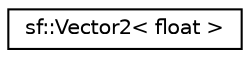 digraph "Graphical Class Hierarchy"
{
  edge [fontname="Helvetica",fontsize="10",labelfontname="Helvetica",labelfontsize="10"];
  node [fontname="Helvetica",fontsize="10",shape=record];
  rankdir="LR";
  Node0 [label="sf::Vector2\< float \>",height=0.2,width=0.4,color="black", fillcolor="white", style="filled",URL="$classsf_1_1_vector2.html"];
}
